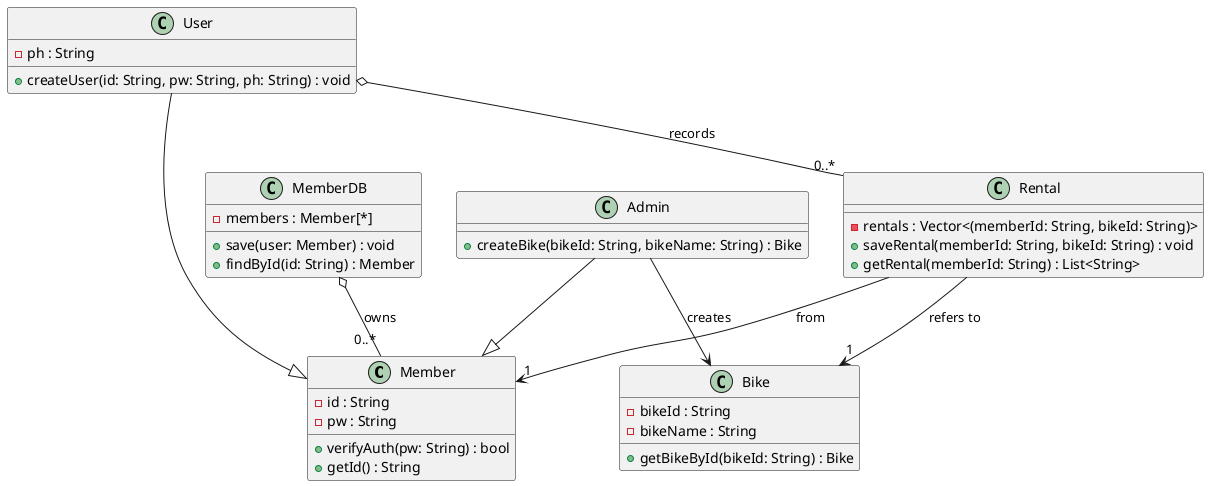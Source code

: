 @startuml

' ------------ 엔티티 클래스 정의 ------------

class Member {
    - id : String
    - pw : String
    + verifyAuth(pw: String) : bool
    + getId() : String
}

class User {
    - ph : String
    + createUser(id: String, pw: String, ph: String) : void
}

class Admin {
    + createBike(bikeId: String, bikeName: String) : Bike
}

class MemberDB {
    - members : Member[*]
    + save(user: Member) : void
    + findById(id: String) : Member
}

class Bike {
    - bikeId : String
    - bikeName : String
    + getBikeById(bikeId: String) : Bike
}

class Rental {
    - rentals : Vector<(memberId: String, bikeId: String)>
    + saveRental(memberId: String, bikeId: String) : void
    + getRental(memberId: String) : List<String>
}

' ------------ 상속 관계 ------------

User --|> Member
Admin --|> Member

' ------------ Aggregation / Composition / Association ------------

MemberDB o-- "0..*" Member : owns
User o-- "0..*" Rental : records
Rental --> "1" Bike : refers to
Rental --> "1" Member : from
Admin --> Bike : creates

@enduml
